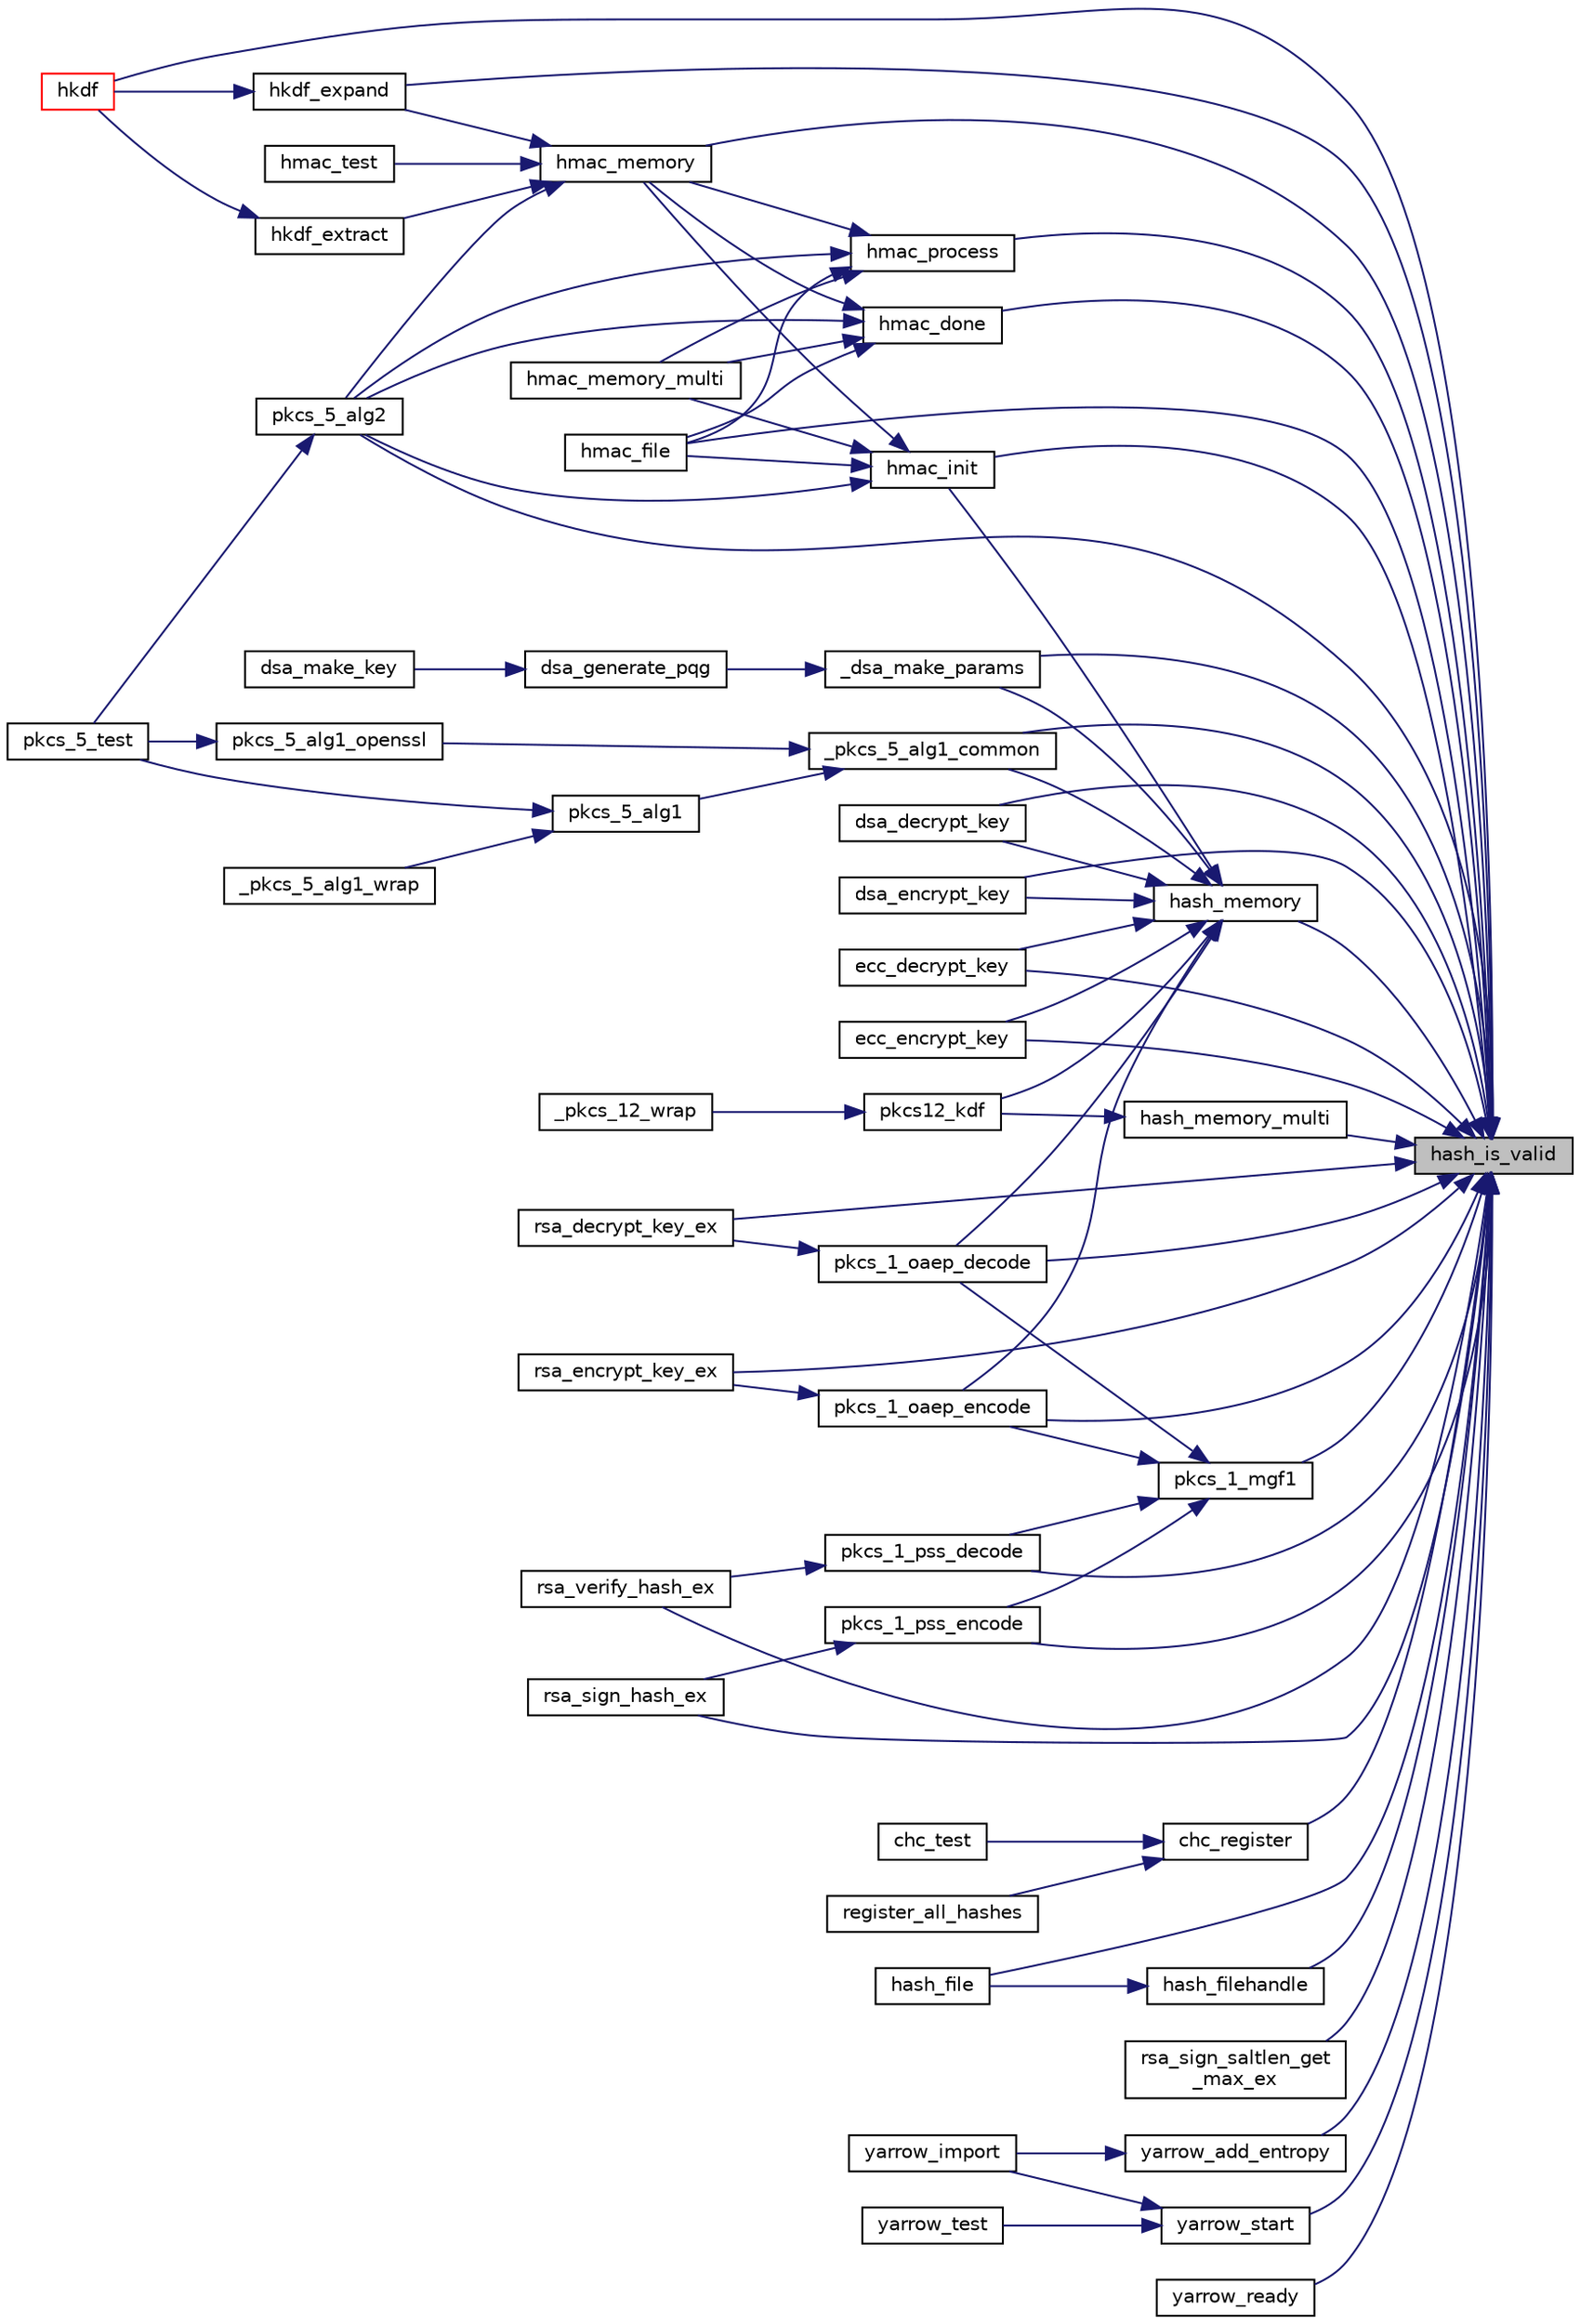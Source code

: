 digraph "hash_is_valid"
{
 // LATEX_PDF_SIZE
  edge [fontname="Helvetica",fontsize="10",labelfontname="Helvetica",labelfontsize="10"];
  node [fontname="Helvetica",fontsize="10",shape=record];
  rankdir="RL";
  Node1 [label="hash_is_valid",height=0.2,width=0.4,color="black", fillcolor="grey75", style="filled", fontcolor="black",tooltip=" "];
  Node1 -> Node2 [dir="back",color="midnightblue",fontsize="10",style="solid",fontname="Helvetica"];
  Node2 [label="_dsa_make_params",height=0.2,width=0.4,color="black", fillcolor="white", style="filled",URL="$dsa__generate__pqg_8c.html#ad38793673d78a4d45177d5b839e1e16b",tooltip="Create DSA parameters (INTERNAL ONLY, not part of public API)"];
  Node2 -> Node3 [dir="back",color="midnightblue",fontsize="10",style="solid",fontname="Helvetica"];
  Node3 [label="dsa_generate_pqg",height=0.2,width=0.4,color="black", fillcolor="white", style="filled",URL="$dsa__generate__pqg_8c.html#aa25c2f74420daea058431d3ad4b2340d",tooltip="Generate DSA parameters p, q & g."];
  Node3 -> Node4 [dir="back",color="midnightblue",fontsize="10",style="solid",fontname="Helvetica"];
  Node4 [label="dsa_make_key",height=0.2,width=0.4,color="black", fillcolor="white", style="filled",URL="$dsa__make__key_8c.html#a9b48ea999f1e23e839ae5b62aab985c6",tooltip="Old-style creation of a DSA key."];
  Node1 -> Node5 [dir="back",color="midnightblue",fontsize="10",style="solid",fontname="Helvetica"];
  Node5 [label="_pkcs_5_alg1_common",height=0.2,width=0.4,color="black", fillcolor="white", style="filled",URL="$pkcs__5__1_8c.html#aa4612634ecf7147a57dfe724150e059a",tooltip="Execute PKCS #5 v1 in strict or OpenSSL EVP_BytesToKey()-compat mode."];
  Node5 -> Node6 [dir="back",color="midnightblue",fontsize="10",style="solid",fontname="Helvetica"];
  Node6 [label="pkcs_5_alg1",height=0.2,width=0.4,color="black", fillcolor="white", style="filled",URL="$pkcs__5__1_8c.html#ad4834c485adb4fc776af355582a96cb6",tooltip="Execute PKCS #5 v1 - Strict mode (no OpenSSL-compatible extension)"];
  Node6 -> Node7 [dir="back",color="midnightblue",fontsize="10",style="solid",fontname="Helvetica"];
  Node7 [label="_pkcs_5_alg1_wrap",height=0.2,width=0.4,color="black", fillcolor="white", style="filled",URL="$pbes1_8c.html#a24bb0a681a92f4c5c6b0b10b55bd825e",tooltip=" "];
  Node6 -> Node8 [dir="back",color="midnightblue",fontsize="10",style="solid",fontname="Helvetica"];
  Node8 [label="pkcs_5_test",height=0.2,width=0.4,color="black", fillcolor="white", style="filled",URL="$pkcs__5__test_8c.html#a1a78c0bca3595115dd9272c2026b607e",tooltip="PKCS #5 self-test."];
  Node5 -> Node9 [dir="back",color="midnightblue",fontsize="10",style="solid",fontname="Helvetica"];
  Node9 [label="pkcs_5_alg1_openssl",height=0.2,width=0.4,color="black", fillcolor="white", style="filled",URL="$pkcs__5__1_8c.html#ac6e1537b6861bbd16dff1469982277f1",tooltip="Execute PKCS #5 v1 - OpenSSL-extension-compatible mode."];
  Node9 -> Node8 [dir="back",color="midnightblue",fontsize="10",style="solid",fontname="Helvetica"];
  Node1 -> Node10 [dir="back",color="midnightblue",fontsize="10",style="solid",fontname="Helvetica"];
  Node10 [label="chc_register",height=0.2,width=0.4,color="black", fillcolor="white", style="filled",URL="$chc_8c.html#a3f5fb5f884cb2e504af6b4d56db93f85",tooltip="Initialize the CHC state with a given cipher."];
  Node10 -> Node11 [dir="back",color="midnightblue",fontsize="10",style="solid",fontname="Helvetica"];
  Node11 [label="chc_test",height=0.2,width=0.4,color="black", fillcolor="white", style="filled",URL="$chc_8c.html#a1467e832993ba079f27160687745fdcd",tooltip="Self-test the hash."];
  Node10 -> Node12 [dir="back",color="midnightblue",fontsize="10",style="solid",fontname="Helvetica"];
  Node12 [label="register_all_hashes",height=0.2,width=0.4,color="black", fillcolor="white", style="filled",URL="$crypt__register__all__hashes_8c.html#a646235ec81bef5215708a56a23e43874",tooltip=" "];
  Node1 -> Node13 [dir="back",color="midnightblue",fontsize="10",style="solid",fontname="Helvetica"];
  Node13 [label="dsa_decrypt_key",height=0.2,width=0.4,color="black", fillcolor="white", style="filled",URL="$dsa__decrypt__key_8c.html#a6f80d854fbdd56020ea641c4e4e47a4c",tooltip="Decrypt an DSA encrypted key."];
  Node1 -> Node14 [dir="back",color="midnightblue",fontsize="10",style="solid",fontname="Helvetica"];
  Node14 [label="dsa_encrypt_key",height=0.2,width=0.4,color="black", fillcolor="white", style="filled",URL="$dsa__encrypt__key_8c.html#ab65138d407e0660f6f2f7cb7e7dcb24b",tooltip="Encrypt a symmetric key with DSA."];
  Node1 -> Node15 [dir="back",color="midnightblue",fontsize="10",style="solid",fontname="Helvetica"];
  Node15 [label="ecc_decrypt_key",height=0.2,width=0.4,color="black", fillcolor="white", style="filled",URL="$ecc__decrypt__key_8c.html#adfbc21632ec24dad838fa0700154a57d",tooltip="Decrypt an ECC encrypted key."];
  Node1 -> Node16 [dir="back",color="midnightblue",fontsize="10",style="solid",fontname="Helvetica"];
  Node16 [label="ecc_encrypt_key",height=0.2,width=0.4,color="black", fillcolor="white", style="filled",URL="$ecc__encrypt__key_8c.html#a16164f1e295b1c88e6b81a9ece26cd70",tooltip="Encrypt a symmetric key with ECC."];
  Node1 -> Node17 [dir="back",color="midnightblue",fontsize="10",style="solid",fontname="Helvetica"];
  Node17 [label="hash_file",height=0.2,width=0.4,color="black", fillcolor="white", style="filled",URL="$tomcrypt__hash_8h.html#a6107c14266137a8f7834e4318d8d5002",tooltip=" "];
  Node1 -> Node18 [dir="back",color="midnightblue",fontsize="10",style="solid",fontname="Helvetica"];
  Node18 [label="hash_filehandle",height=0.2,width=0.4,color="black", fillcolor="white", style="filled",URL="$tomcrypt__hash_8h.html#a55d0344508460fbde2c17fe9ef2aa838",tooltip="Hash data from an open file handle."];
  Node18 -> Node17 [dir="back",color="midnightblue",fontsize="10",style="solid",fontname="Helvetica"];
  Node1 -> Node19 [dir="back",color="midnightblue",fontsize="10",style="solid",fontname="Helvetica"];
  Node19 [label="hash_memory",height=0.2,width=0.4,color="black", fillcolor="white", style="filled",URL="$tomcrypt__hash_8h.html#a8672bf28488595ef1519a6754498869c",tooltip="Hash a block of memory and store the digest."];
  Node19 -> Node2 [dir="back",color="midnightblue",fontsize="10",style="solid",fontname="Helvetica"];
  Node19 -> Node5 [dir="back",color="midnightblue",fontsize="10",style="solid",fontname="Helvetica"];
  Node19 -> Node13 [dir="back",color="midnightblue",fontsize="10",style="solid",fontname="Helvetica"];
  Node19 -> Node14 [dir="back",color="midnightblue",fontsize="10",style="solid",fontname="Helvetica"];
  Node19 -> Node15 [dir="back",color="midnightblue",fontsize="10",style="solid",fontname="Helvetica"];
  Node19 -> Node16 [dir="back",color="midnightblue",fontsize="10",style="solid",fontname="Helvetica"];
  Node19 -> Node20 [dir="back",color="midnightblue",fontsize="10",style="solid",fontname="Helvetica"];
  Node20 [label="hmac_init",height=0.2,width=0.4,color="black", fillcolor="white", style="filled",URL="$hmac__init_8c.html#a84fb451315a01f33d356ddd1ade0dca9",tooltip="Initialize an HMAC context."];
  Node20 -> Node21 [dir="back",color="midnightblue",fontsize="10",style="solid",fontname="Helvetica"];
  Node21 [label="hmac_file",height=0.2,width=0.4,color="black", fillcolor="white", style="filled",URL="$hmac__file_8c.html#a61c2b2aeca9a287224c20e7fceff11cd",tooltip="HMAC a file."];
  Node20 -> Node22 [dir="back",color="midnightblue",fontsize="10",style="solid",fontname="Helvetica"];
  Node22 [label="hmac_memory",height=0.2,width=0.4,color="black", fillcolor="white", style="filled",URL="$hmac__memory_8c.html#a6bf2dff4537e6332dec46266a9db7580",tooltip="HMAC a block of memory to produce the authentication tag."];
  Node22 -> Node23 [dir="back",color="midnightblue",fontsize="10",style="solid",fontname="Helvetica"];
  Node23 [label="hkdf_expand",height=0.2,width=0.4,color="black", fillcolor="white", style="filled",URL="$hkdf_8c.html#a1fa3c2a1e44fc629a059ae5c61cc0197",tooltip=" "];
  Node23 -> Node24 [dir="back",color="midnightblue",fontsize="10",style="solid",fontname="Helvetica"];
  Node24 [label="hkdf",height=0.2,width=0.4,color="red", fillcolor="white", style="filled",URL="$hkdf_8c.html#ac79c8ae04bc15c69e9704277e38d22be",tooltip=" "];
  Node22 -> Node26 [dir="back",color="midnightblue",fontsize="10",style="solid",fontname="Helvetica"];
  Node26 [label="hkdf_extract",height=0.2,width=0.4,color="black", fillcolor="white", style="filled",URL="$hkdf_8c.html#a6af77e2823d3b6e691098963b07ea26a",tooltip=" "];
  Node26 -> Node24 [dir="back",color="midnightblue",fontsize="10",style="solid",fontname="Helvetica"];
  Node22 -> Node27 [dir="back",color="midnightblue",fontsize="10",style="solid",fontname="Helvetica"];
  Node27 [label="hmac_test",height=0.2,width=0.4,color="black", fillcolor="white", style="filled",URL="$hmac__test_8c.html#af43c4e10ec1984cf428cf69cd3184e53",tooltip="HMAC self-test."];
  Node22 -> Node28 [dir="back",color="midnightblue",fontsize="10",style="solid",fontname="Helvetica"];
  Node28 [label="pkcs_5_alg2",height=0.2,width=0.4,color="black", fillcolor="white", style="filled",URL="$pkcs__5__2_8c.html#a738b05376774b9a5b311a59ec73966f0",tooltip="Execute PKCS #5 v2."];
  Node28 -> Node8 [dir="back",color="midnightblue",fontsize="10",style="solid",fontname="Helvetica"];
  Node20 -> Node29 [dir="back",color="midnightblue",fontsize="10",style="solid",fontname="Helvetica"];
  Node29 [label="hmac_memory_multi",height=0.2,width=0.4,color="black", fillcolor="white", style="filled",URL="$hmac__memory__multi_8c.html#a42b0c424c7e01653550dc7d9ac3bb4b9",tooltip="HMAC multiple blocks of memory to produce the authentication tag."];
  Node20 -> Node28 [dir="back",color="midnightblue",fontsize="10",style="solid",fontname="Helvetica"];
  Node19 -> Node30 [dir="back",color="midnightblue",fontsize="10",style="solid",fontname="Helvetica"];
  Node30 [label="pkcs12_kdf",height=0.2,width=0.4,color="black", fillcolor="white", style="filled",URL="$pkcs12__kdf_8c.html#a362c9fba9251fa6d35445f4ccae24fe8",tooltip=" "];
  Node30 -> Node31 [dir="back",color="midnightblue",fontsize="10",style="solid",fontname="Helvetica"];
  Node31 [label="_pkcs_12_wrap",height=0.2,width=0.4,color="black", fillcolor="white", style="filled",URL="$pbes1_8c.html#a5ef636c0a0791cbb9e9f179bbf82f157",tooltip=" "];
  Node19 -> Node32 [dir="back",color="midnightblue",fontsize="10",style="solid",fontname="Helvetica"];
  Node32 [label="pkcs_1_oaep_decode",height=0.2,width=0.4,color="black", fillcolor="white", style="filled",URL="$pkcs__1__oaep__decode_8c.html#ab51588072c388a0deb0e0a2086b226f7",tooltip="PKCS #1 v2.00 OAEP decode."];
  Node32 -> Node33 [dir="back",color="midnightblue",fontsize="10",style="solid",fontname="Helvetica"];
  Node33 [label="rsa_decrypt_key_ex",height=0.2,width=0.4,color="black", fillcolor="white", style="filled",URL="$rsa__decrypt__key_8c.html#a9d043dc2d91a5ca83f64a4210b03f5d1",tooltip="PKCS #1 decrypt then v1.5 or OAEP depad."];
  Node19 -> Node34 [dir="back",color="midnightblue",fontsize="10",style="solid",fontname="Helvetica"];
  Node34 [label="pkcs_1_oaep_encode",height=0.2,width=0.4,color="black", fillcolor="white", style="filled",URL="$pkcs__1__oaep__encode_8c.html#a503852f9d2f39632d8a09117c19afe8b",tooltip="PKCS #1 v2.00 OAEP encode."];
  Node34 -> Node35 [dir="back",color="midnightblue",fontsize="10",style="solid",fontname="Helvetica"];
  Node35 [label="rsa_encrypt_key_ex",height=0.2,width=0.4,color="black", fillcolor="white", style="filled",URL="$rsa__encrypt__key_8c.html#af3112ec74c217e4bbd5e9609bc83393f",tooltip="(PKCS #1 v2.0) OAEP pad then encrypt"];
  Node1 -> Node36 [dir="back",color="midnightblue",fontsize="10",style="solid",fontname="Helvetica"];
  Node36 [label="hash_memory_multi",height=0.2,width=0.4,color="black", fillcolor="white", style="filled",URL="$tomcrypt__hash_8h.html#a85566393d0f13710bafc9501361eff06",tooltip="Hash multiple (non-adjacent) blocks of memory at once."];
  Node36 -> Node30 [dir="back",color="midnightblue",fontsize="10",style="solid",fontname="Helvetica"];
  Node1 -> Node24 [dir="back",color="midnightblue",fontsize="10",style="solid",fontname="Helvetica"];
  Node1 -> Node23 [dir="back",color="midnightblue",fontsize="10",style="solid",fontname="Helvetica"];
  Node1 -> Node37 [dir="back",color="midnightblue",fontsize="10",style="solid",fontname="Helvetica"];
  Node37 [label="hmac_done",height=0.2,width=0.4,color="black", fillcolor="white", style="filled",URL="$hmac__done_8c.html#a25eaf3db04e6464adbba95d1153885d3",tooltip="Terminate an HMAC session."];
  Node37 -> Node21 [dir="back",color="midnightblue",fontsize="10",style="solid",fontname="Helvetica"];
  Node37 -> Node22 [dir="back",color="midnightblue",fontsize="10",style="solid",fontname="Helvetica"];
  Node37 -> Node29 [dir="back",color="midnightblue",fontsize="10",style="solid",fontname="Helvetica"];
  Node37 -> Node28 [dir="back",color="midnightblue",fontsize="10",style="solid",fontname="Helvetica"];
  Node1 -> Node21 [dir="back",color="midnightblue",fontsize="10",style="solid",fontname="Helvetica"];
  Node1 -> Node20 [dir="back",color="midnightblue",fontsize="10",style="solid",fontname="Helvetica"];
  Node1 -> Node22 [dir="back",color="midnightblue",fontsize="10",style="solid",fontname="Helvetica"];
  Node1 -> Node38 [dir="back",color="midnightblue",fontsize="10",style="solid",fontname="Helvetica"];
  Node38 [label="hmac_process",height=0.2,width=0.4,color="black", fillcolor="white", style="filled",URL="$hmac__process_8c.html#a7d3c1ba3f3238833e4d53be233794907",tooltip="Process data through HMAC."];
  Node38 -> Node21 [dir="back",color="midnightblue",fontsize="10",style="solid",fontname="Helvetica"];
  Node38 -> Node22 [dir="back",color="midnightblue",fontsize="10",style="solid",fontname="Helvetica"];
  Node38 -> Node29 [dir="back",color="midnightblue",fontsize="10",style="solid",fontname="Helvetica"];
  Node38 -> Node28 [dir="back",color="midnightblue",fontsize="10",style="solid",fontname="Helvetica"];
  Node1 -> Node39 [dir="back",color="midnightblue",fontsize="10",style="solid",fontname="Helvetica"];
  Node39 [label="pkcs_1_mgf1",height=0.2,width=0.4,color="black", fillcolor="white", style="filled",URL="$pkcs__1__mgf1_8c.html#a5b7fcf55a6c826c06e0e99f59ef2c6f8",tooltip="Perform PKCS #1 MGF1 (internal)"];
  Node39 -> Node32 [dir="back",color="midnightblue",fontsize="10",style="solid",fontname="Helvetica"];
  Node39 -> Node34 [dir="back",color="midnightblue",fontsize="10",style="solid",fontname="Helvetica"];
  Node39 -> Node40 [dir="back",color="midnightblue",fontsize="10",style="solid",fontname="Helvetica"];
  Node40 [label="pkcs_1_pss_decode",height=0.2,width=0.4,color="black", fillcolor="white", style="filled",URL="$pkcs__1__pss__decode_8c.html#a6aeacecd6b979acc2da875337f08eacc",tooltip="PKCS #1 v2.00 PSS decode."];
  Node40 -> Node41 [dir="back",color="midnightblue",fontsize="10",style="solid",fontname="Helvetica"];
  Node41 [label="rsa_verify_hash_ex",height=0.2,width=0.4,color="black", fillcolor="white", style="filled",URL="$rsa__verify__hash_8c.html#af3e9ec6fff93de785cd2528f5b295ca2",tooltip="PKCS #1 de-sign then v1.5 or PSS depad."];
  Node39 -> Node42 [dir="back",color="midnightblue",fontsize="10",style="solid",fontname="Helvetica"];
  Node42 [label="pkcs_1_pss_encode",height=0.2,width=0.4,color="black", fillcolor="white", style="filled",URL="$pkcs__1__pss__encode_8c.html#abdc082e173b453ec37edabbc8f69aa39",tooltip="PKCS #1 v2.00 Signature Encoding."];
  Node42 -> Node43 [dir="back",color="midnightblue",fontsize="10",style="solid",fontname="Helvetica"];
  Node43 [label="rsa_sign_hash_ex",height=0.2,width=0.4,color="black", fillcolor="white", style="filled",URL="$rsa__sign__hash_8c.html#a7a07f13dda380b3a3545a07047195ecd",tooltip="PKCS #1 pad then sign."];
  Node1 -> Node32 [dir="back",color="midnightblue",fontsize="10",style="solid",fontname="Helvetica"];
  Node1 -> Node34 [dir="back",color="midnightblue",fontsize="10",style="solid",fontname="Helvetica"];
  Node1 -> Node40 [dir="back",color="midnightblue",fontsize="10",style="solid",fontname="Helvetica"];
  Node1 -> Node42 [dir="back",color="midnightblue",fontsize="10",style="solid",fontname="Helvetica"];
  Node1 -> Node28 [dir="back",color="midnightblue",fontsize="10",style="solid",fontname="Helvetica"];
  Node1 -> Node33 [dir="back",color="midnightblue",fontsize="10",style="solid",fontname="Helvetica"];
  Node1 -> Node35 [dir="back",color="midnightblue",fontsize="10",style="solid",fontname="Helvetica"];
  Node1 -> Node43 [dir="back",color="midnightblue",fontsize="10",style="solid",fontname="Helvetica"];
  Node1 -> Node44 [dir="back",color="midnightblue",fontsize="10",style="solid",fontname="Helvetica"];
  Node44 [label="rsa_sign_saltlen_get\l_max_ex",height=0.2,width=0.4,color="black", fillcolor="white", style="filled",URL="$rsa__sign__saltlen__get_8c.html#a9bb25e838b15eaede46aafee5d69dbed",tooltip="Retrieve the maximum possible size of the salt when creating a PKCS#1 PSS signature."];
  Node1 -> Node41 [dir="back",color="midnightblue",fontsize="10",style="solid",fontname="Helvetica"];
  Node1 -> Node45 [dir="back",color="midnightblue",fontsize="10",style="solid",fontname="Helvetica"];
  Node45 [label="yarrow_add_entropy",height=0.2,width=0.4,color="black", fillcolor="white", style="filled",URL="$yarrow_8c.html#ab1c10797c7a8d170476c2b36fdf686e7",tooltip="Add entropy to the PRNG state."];
  Node45 -> Node46 [dir="back",color="midnightblue",fontsize="10",style="solid",fontname="Helvetica"];
  Node46 [label="yarrow_import",height=0.2,width=0.4,color="black", fillcolor="white", style="filled",URL="$yarrow_8c.html#aa4abeeec501ff7cc5d002bf2ea495865",tooltip="Import a PRNG state."];
  Node1 -> Node47 [dir="back",color="midnightblue",fontsize="10",style="solid",fontname="Helvetica"];
  Node47 [label="yarrow_ready",height=0.2,width=0.4,color="black", fillcolor="white", style="filled",URL="$yarrow_8c.html#a3be1b7af5fa03c4f9385bfaa97fb6402",tooltip="Make the PRNG ready to read from."];
  Node1 -> Node48 [dir="back",color="midnightblue",fontsize="10",style="solid",fontname="Helvetica"];
  Node48 [label="yarrow_start",height=0.2,width=0.4,color="black", fillcolor="white", style="filled",URL="$yarrow_8c.html#a4be37aa6e50e66e51a3f0fa0c9fa5ac8",tooltip="Start the PRNG."];
  Node48 -> Node46 [dir="back",color="midnightblue",fontsize="10",style="solid",fontname="Helvetica"];
  Node48 -> Node49 [dir="back",color="midnightblue",fontsize="10",style="solid",fontname="Helvetica"];
  Node49 [label="yarrow_test",height=0.2,width=0.4,color="black", fillcolor="white", style="filled",URL="$yarrow_8c.html#a015eaaca3b133390535d3be2fced5cc1",tooltip="PRNG self-test."];
}
